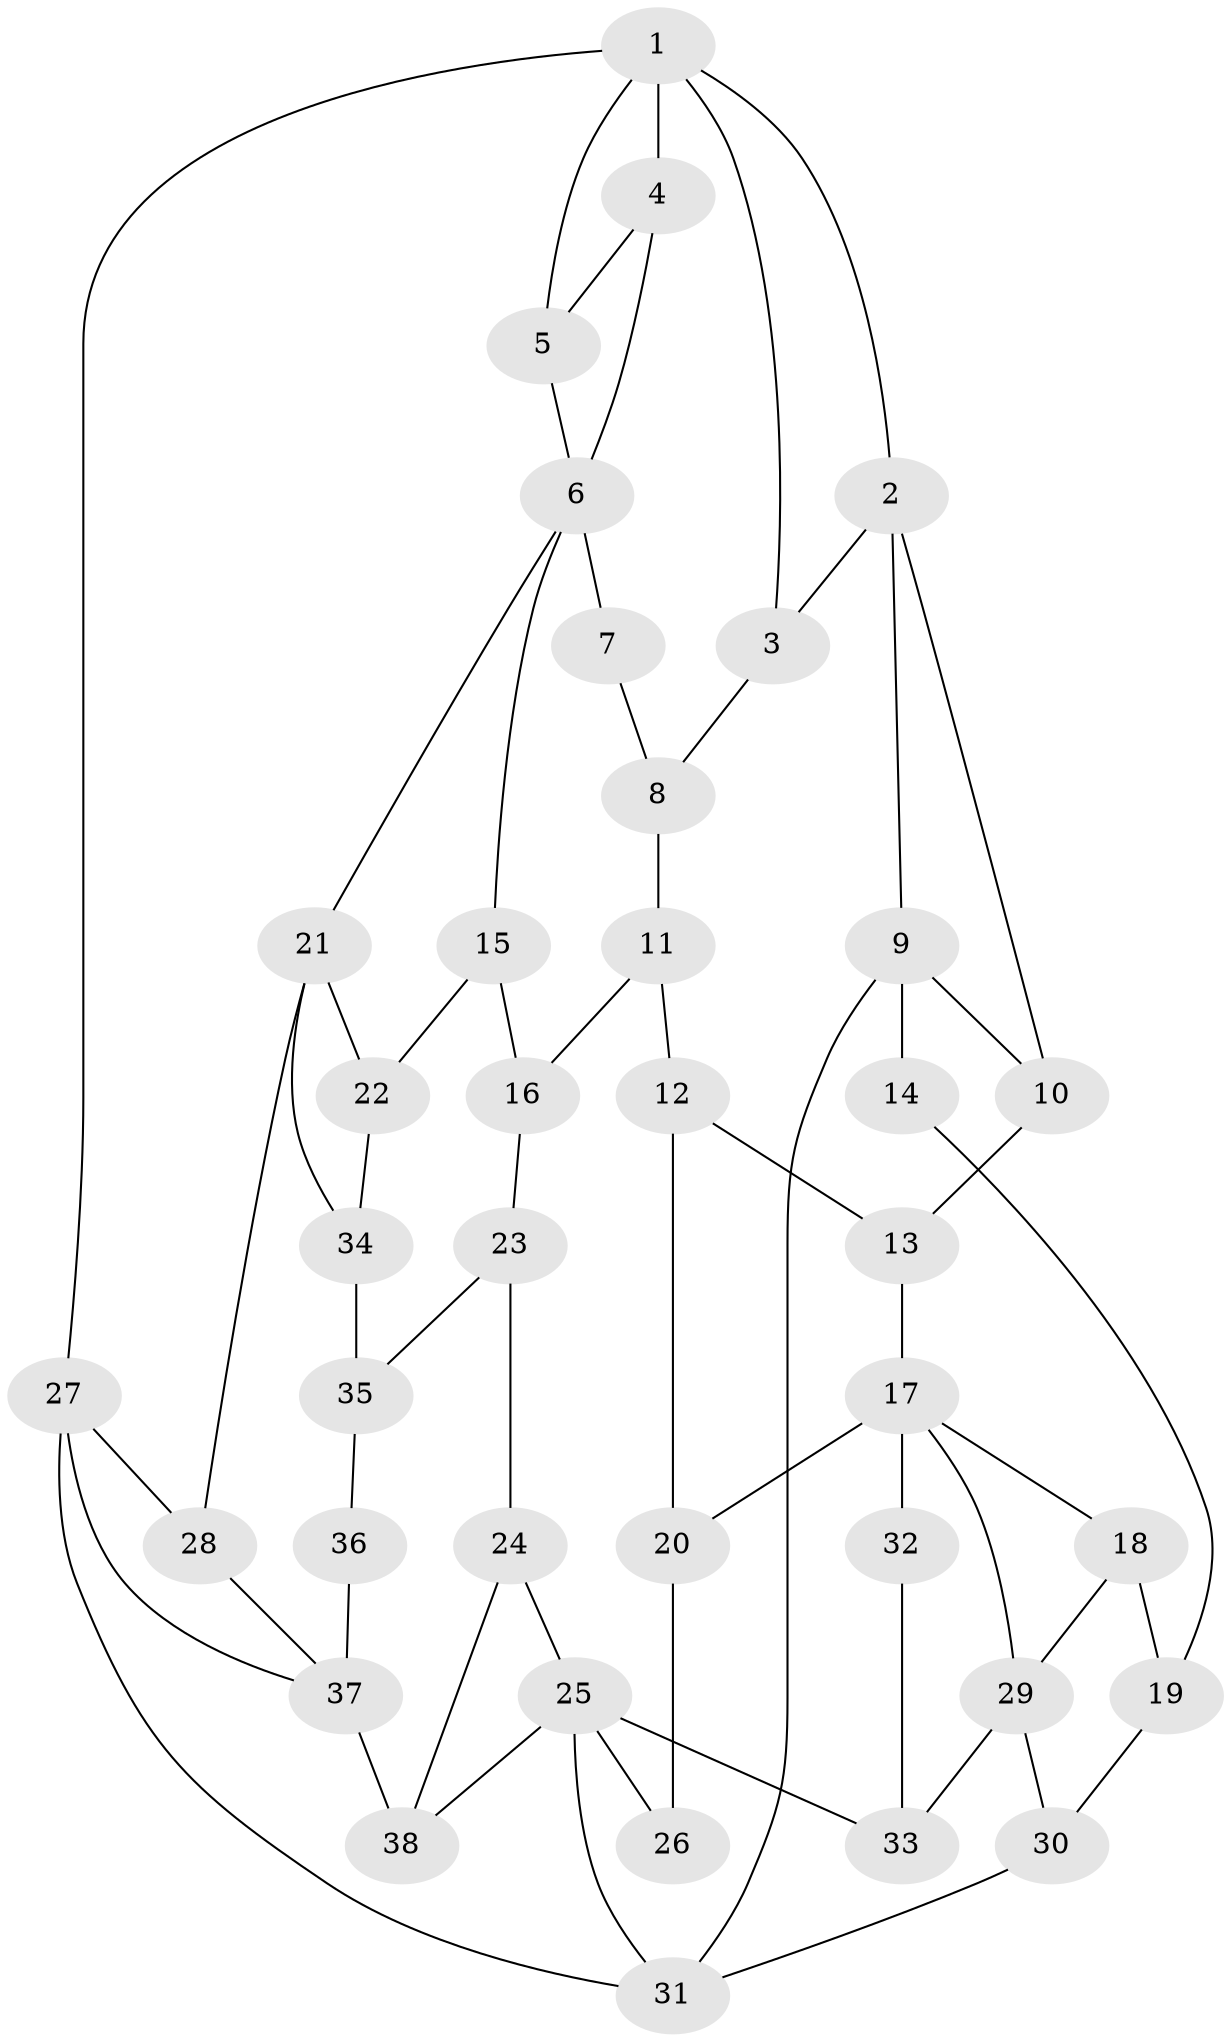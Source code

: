 // original degree distribution, {3: 0.031746031746031744, 6: 0.20634920634920634, 4: 0.25396825396825395, 5: 0.5079365079365079}
// Generated by graph-tools (version 1.1) at 2025/54/03/04/25 22:54:14]
// undirected, 38 vertices, 62 edges
graph export_dot {
  node [color=gray90,style=filled];
  1;
  2;
  3;
  4;
  5;
  6;
  7;
  8;
  9;
  10;
  11;
  12;
  13;
  14;
  15;
  16;
  17;
  18;
  19;
  20;
  21;
  22;
  23;
  24;
  25;
  26;
  27;
  28;
  29;
  30;
  31;
  32;
  33;
  34;
  35;
  36;
  37;
  38;
  1 -- 2 [weight=1.0];
  1 -- 3 [weight=1.0];
  1 -- 4 [weight=1.0];
  1 -- 5 [weight=1.0];
  1 -- 27 [weight=1.0];
  2 -- 3 [weight=1.0];
  2 -- 9 [weight=1.0];
  2 -- 10 [weight=1.0];
  3 -- 8 [weight=1.0];
  4 -- 5 [weight=1.0];
  4 -- 6 [weight=1.0];
  5 -- 6 [weight=1.0];
  6 -- 7 [weight=2.0];
  6 -- 15 [weight=1.0];
  6 -- 21 [weight=1.0];
  7 -- 8 [weight=1.0];
  8 -- 11 [weight=1.0];
  9 -- 10 [weight=1.0];
  9 -- 14 [weight=2.0];
  9 -- 31 [weight=1.0];
  10 -- 13 [weight=1.0];
  11 -- 12 [weight=1.0];
  11 -- 16 [weight=1.0];
  12 -- 13 [weight=1.0];
  12 -- 20 [weight=1.0];
  13 -- 17 [weight=1.0];
  14 -- 19 [weight=1.0];
  15 -- 16 [weight=1.0];
  15 -- 22 [weight=1.0];
  16 -- 23 [weight=1.0];
  17 -- 18 [weight=1.0];
  17 -- 20 [weight=1.0];
  17 -- 29 [weight=1.0];
  17 -- 32 [weight=2.0];
  18 -- 19 [weight=1.0];
  18 -- 29 [weight=1.0];
  19 -- 30 [weight=1.0];
  20 -- 26 [weight=1.0];
  21 -- 22 [weight=1.0];
  21 -- 28 [weight=1.0];
  21 -- 34 [weight=1.0];
  22 -- 34 [weight=1.0];
  23 -- 24 [weight=1.0];
  23 -- 35 [weight=1.0];
  24 -- 25 [weight=1.0];
  24 -- 38 [weight=1.0];
  25 -- 26 [weight=2.0];
  25 -- 31 [weight=1.0];
  25 -- 33 [weight=1.0];
  25 -- 38 [weight=1.0];
  27 -- 28 [weight=1.0];
  27 -- 31 [weight=1.0];
  27 -- 37 [weight=1.0];
  28 -- 37 [weight=1.0];
  29 -- 30 [weight=1.0];
  29 -- 33 [weight=1.0];
  30 -- 31 [weight=1.0];
  32 -- 33 [weight=1.0];
  34 -- 35 [weight=1.0];
  35 -- 36 [weight=1.0];
  36 -- 37 [weight=2.0];
  37 -- 38 [weight=2.0];
}
